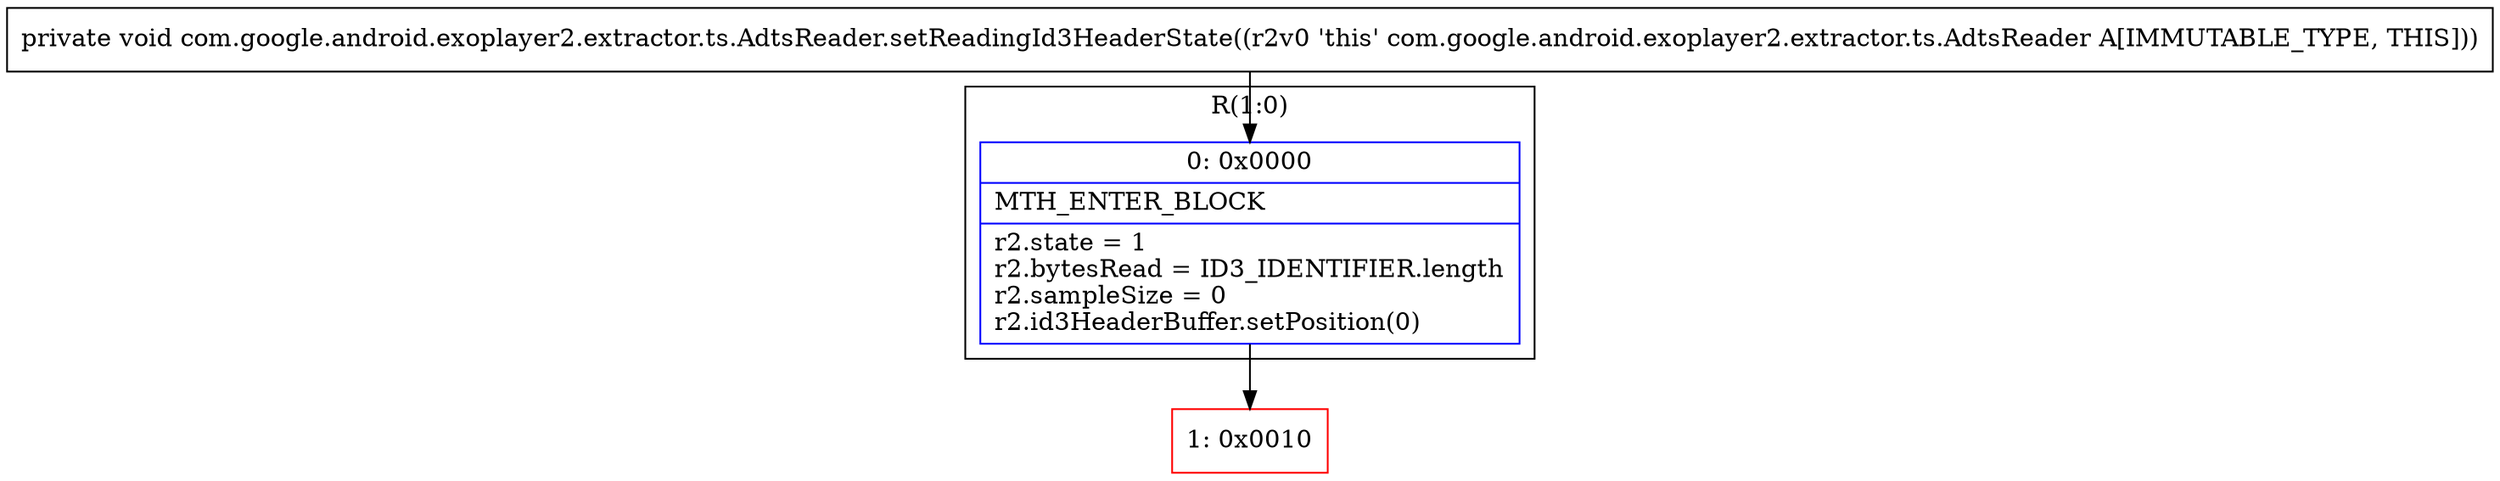 digraph "CFG forcom.google.android.exoplayer2.extractor.ts.AdtsReader.setReadingId3HeaderState()V" {
subgraph cluster_Region_989484701 {
label = "R(1:0)";
node [shape=record,color=blue];
Node_0 [shape=record,label="{0\:\ 0x0000|MTH_ENTER_BLOCK\l|r2.state = 1\lr2.bytesRead = ID3_IDENTIFIER.length\lr2.sampleSize = 0\lr2.id3HeaderBuffer.setPosition(0)\l}"];
}
Node_1 [shape=record,color=red,label="{1\:\ 0x0010}"];
MethodNode[shape=record,label="{private void com.google.android.exoplayer2.extractor.ts.AdtsReader.setReadingId3HeaderState((r2v0 'this' com.google.android.exoplayer2.extractor.ts.AdtsReader A[IMMUTABLE_TYPE, THIS])) }"];
MethodNode -> Node_0;
Node_0 -> Node_1;
}

